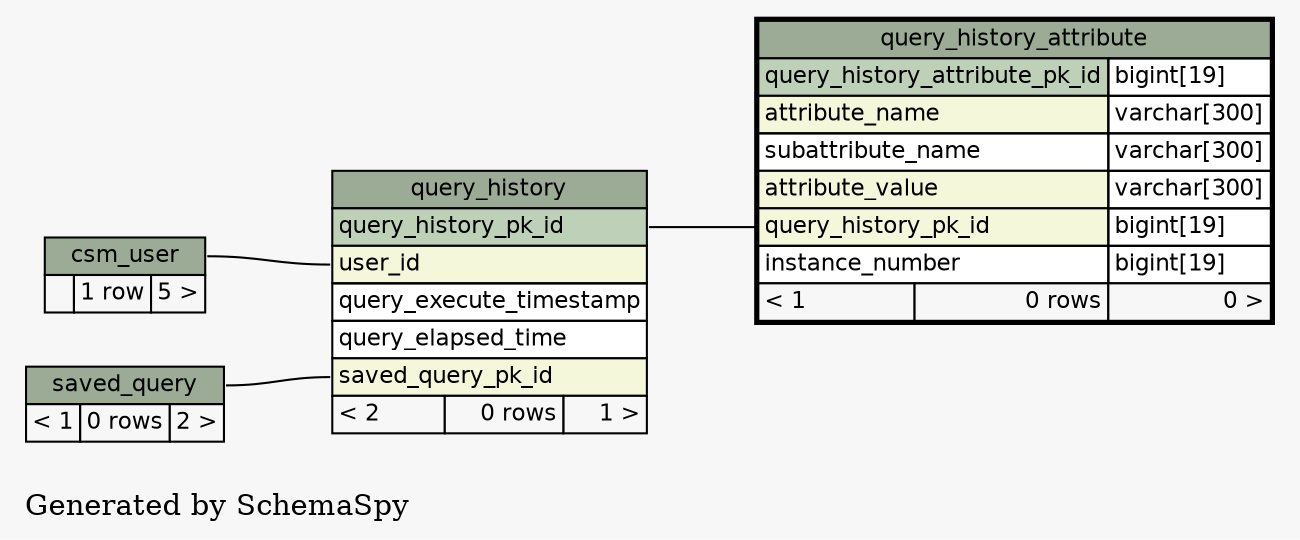 // dot 2.16.1 on Linux 2.6.25.6-27.fc8
digraph "twoDegreesRelationshipsGraph" {
  graph [
    rankdir="RL"
    bgcolor="#f7f7f7"
    label="\nGenerated by SchemaSpy"
    labeljust="l"
  ];
  node [
    fontname="Helvetica"
    fontsize="11"
    shape="plaintext"
  ];
  edge [
    arrowsize="0.8"
  ];
  "query_history":"saved_query_pk_id":w -> "saved_query":"saved_query.heading":e [arrowtail=crowodot arrowhead=none];
  "query_history":"user_id":w -> "csm_user":"csm_user.heading":e [arrowtail=crowodot arrowhead=none];
  "query_history_attribute":"query_history_pk_id":w -> "query_history":"query_history_pk_id":e [arrowtail=crowodot arrowhead=none];
  "csm_user" [
    label=<
    <TABLE BORDER="0" CELLBORDER="1" CELLSPACING="0" BGCOLOR="#ffffff">
      <TR><TD PORT="csm_user.heading" COLSPAN="3" BGCOLOR="#9bab96" ALIGN="CENTER">csm_user</TD></TR>
      <TR><TD ALIGN="LEFT" BGCOLOR="#f7f7f7">  </TD><TD ALIGN="RIGHT" BGCOLOR="#f7f7f7">1 row</TD><TD ALIGN="RIGHT" BGCOLOR="#f7f7f7">5 &gt;</TD></TR>
    </TABLE>>
    URL="csm_user.html#graph"
    tooltip="csm_user"
  ];
  "query_history" [
    label=<
    <TABLE BORDER="0" CELLBORDER="1" CELLSPACING="0" BGCOLOR="#ffffff">
      <TR><TD PORT="query_history.heading" COLSPAN="3" BGCOLOR="#9bab96" ALIGN="CENTER">query_history</TD></TR>
      <TR><TD PORT="query_history_pk_id" COLSPAN="3" BGCOLOR="#bed1b8" ALIGN="LEFT">query_history_pk_id</TD></TR>
      <TR><TD PORT="user_id" COLSPAN="3" BGCOLOR="#f4f7da" ALIGN="LEFT">user_id</TD></TR>
      <TR><TD PORT="query_execute_timestamp" COLSPAN="3" ALIGN="LEFT">query_execute_timestamp</TD></TR>
      <TR><TD PORT="query_elapsed_time" COLSPAN="3" ALIGN="LEFT">query_elapsed_time</TD></TR>
      <TR><TD PORT="saved_query_pk_id" COLSPAN="3" BGCOLOR="#f4f7da" ALIGN="LEFT">saved_query_pk_id</TD></TR>
      <TR><TD ALIGN="LEFT" BGCOLOR="#f7f7f7">&lt; 2</TD><TD ALIGN="RIGHT" BGCOLOR="#f7f7f7">0 rows</TD><TD ALIGN="RIGHT" BGCOLOR="#f7f7f7">1 &gt;</TD></TR>
    </TABLE>>
    URL="query_history.html#graph"
    tooltip="query_history"
  ];
  "query_history_attribute" [
    label=<
    <TABLE BORDER="2" CELLBORDER="1" CELLSPACING="0" BGCOLOR="#ffffff">
      <TR><TD PORT="query_history_attribute.heading" COLSPAN="3" BGCOLOR="#9bab96" ALIGN="CENTER">query_history_attribute</TD></TR>
      <TR><TD PORT="query_history_attribute_pk_id" COLSPAN="2" BGCOLOR="#bed1b8" ALIGN="LEFT">query_history_attribute_pk_id</TD><TD PORT="query_history_attribute_pk_id.type" ALIGN="LEFT">bigint[19]</TD></TR>
      <TR><TD PORT="attribute_name" COLSPAN="2" BGCOLOR="#f4f7da" ALIGN="LEFT">attribute_name</TD><TD PORT="attribute_name.type" ALIGN="LEFT">varchar[300]</TD></TR>
      <TR><TD PORT="subattribute_name" COLSPAN="2" ALIGN="LEFT">subattribute_name</TD><TD PORT="subattribute_name.type" ALIGN="LEFT">varchar[300]</TD></TR>
      <TR><TD PORT="attribute_value" COLSPAN="2" BGCOLOR="#f4f7da" ALIGN="LEFT">attribute_value</TD><TD PORT="attribute_value.type" ALIGN="LEFT">varchar[300]</TD></TR>
      <TR><TD PORT="query_history_pk_id" COLSPAN="2" BGCOLOR="#f4f7da" ALIGN="LEFT">query_history_pk_id</TD><TD PORT="query_history_pk_id.type" ALIGN="LEFT">bigint[19]</TD></TR>
      <TR><TD PORT="instance_number" COLSPAN="2" ALIGN="LEFT">instance_number</TD><TD PORT="instance_number.type" ALIGN="LEFT">bigint[19]</TD></TR>
      <TR><TD ALIGN="LEFT" BGCOLOR="#f7f7f7">&lt; 1</TD><TD ALIGN="RIGHT" BGCOLOR="#f7f7f7">0 rows</TD><TD ALIGN="RIGHT" BGCOLOR="#f7f7f7">0 &gt;</TD></TR>
    </TABLE>>
    URL="query_history_attribute.html#"
    tooltip="query_history_attribute"
  ];
  "saved_query" [
    label=<
    <TABLE BORDER="0" CELLBORDER="1" CELLSPACING="0" BGCOLOR="#ffffff">
      <TR><TD PORT="saved_query.heading" COLSPAN="3" BGCOLOR="#9bab96" ALIGN="CENTER">saved_query</TD></TR>
      <TR><TD ALIGN="LEFT" BGCOLOR="#f7f7f7">&lt; 1</TD><TD ALIGN="RIGHT" BGCOLOR="#f7f7f7">0 rows</TD><TD ALIGN="RIGHT" BGCOLOR="#f7f7f7">2 &gt;</TD></TR>
    </TABLE>>
    URL="saved_query.html#graph"
    tooltip="saved_query"
  ];
}
